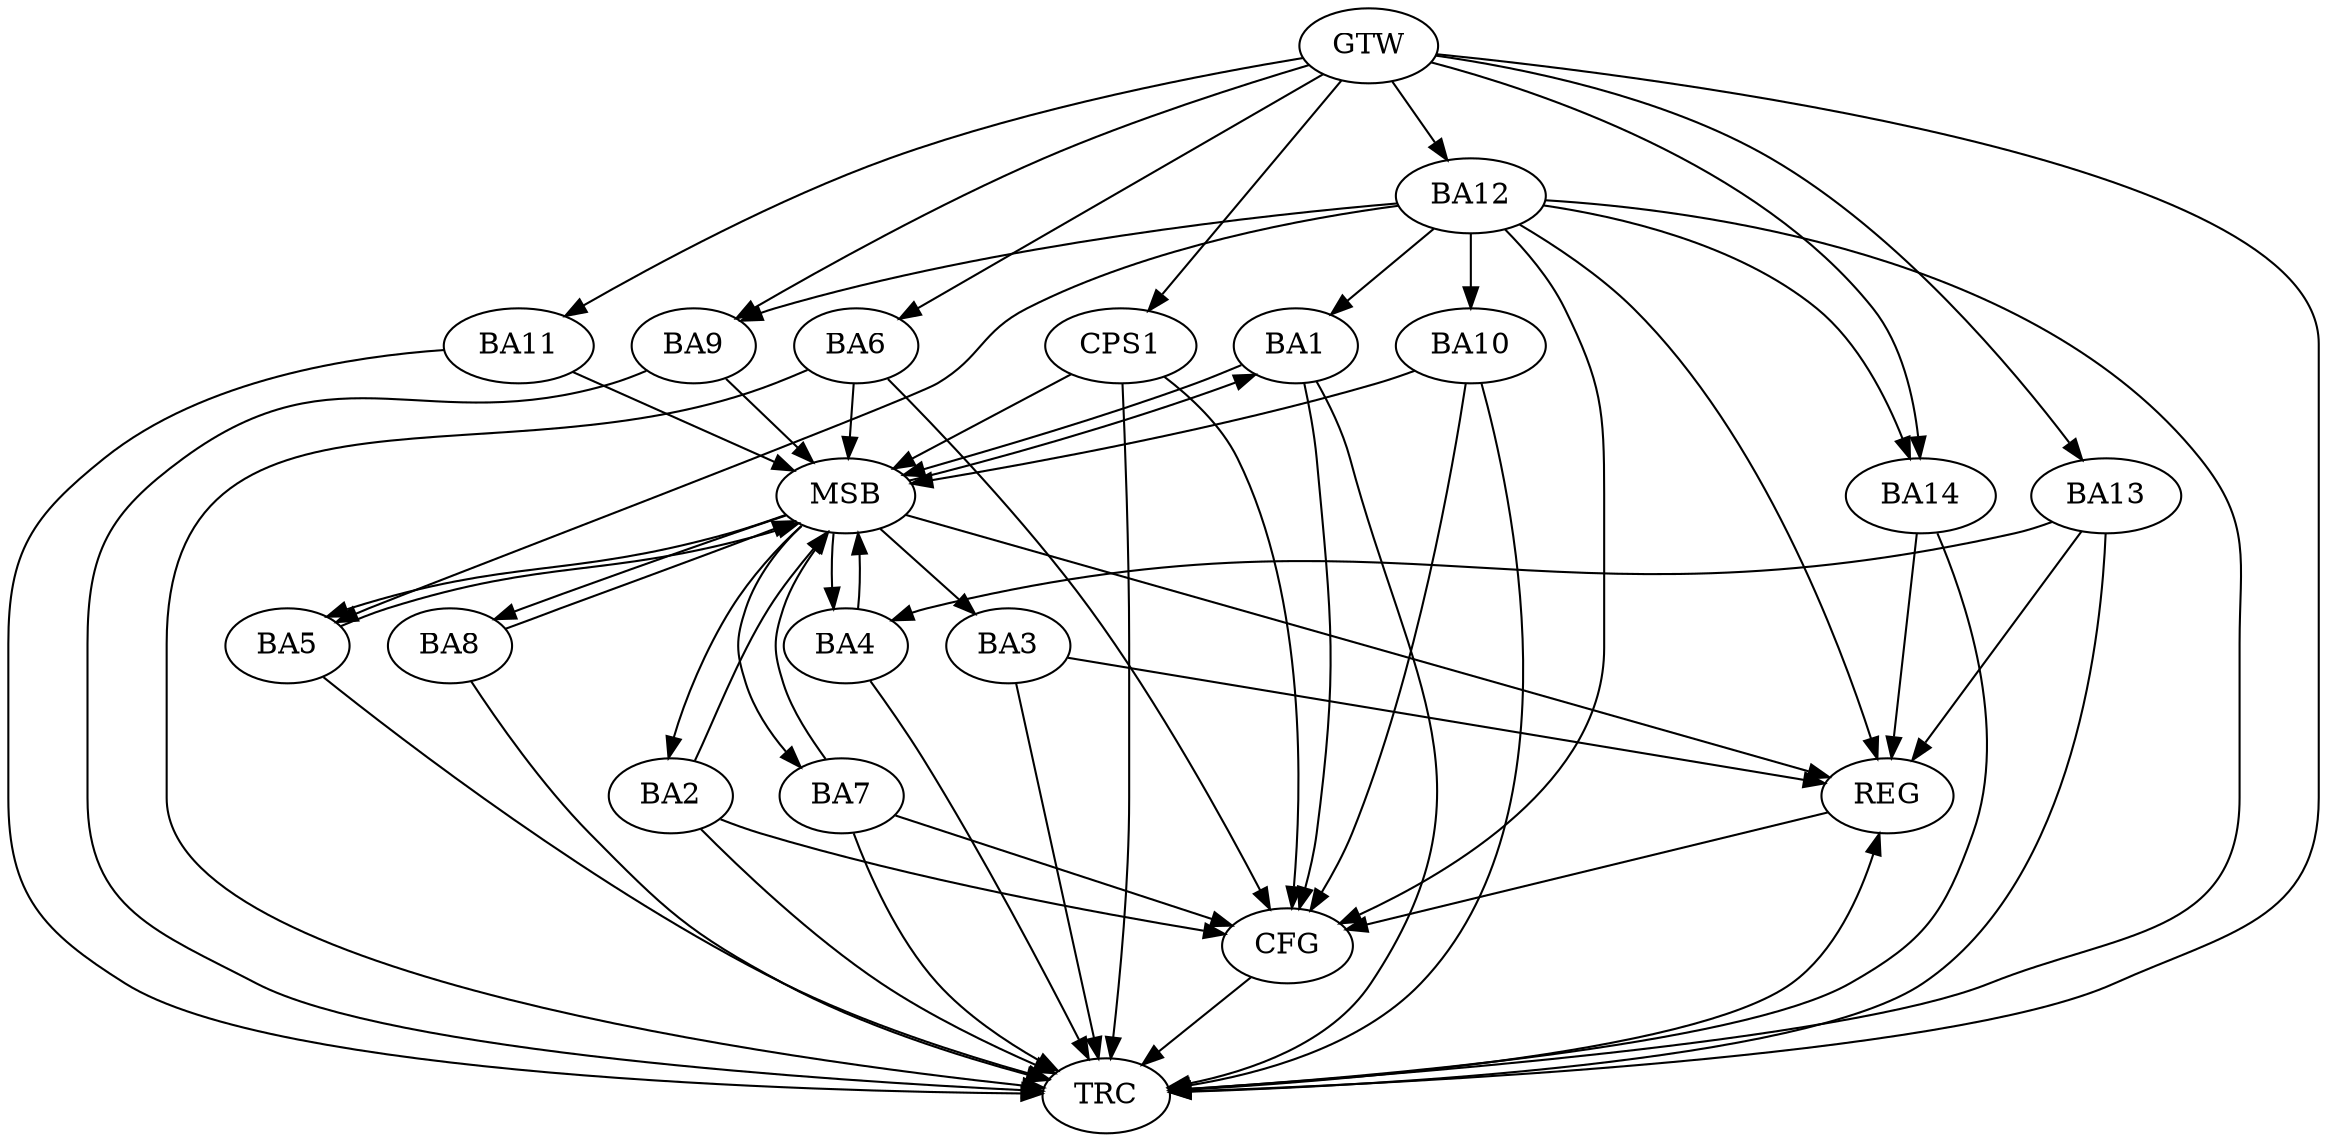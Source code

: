 strict digraph G {
  BA1 [ label="BA1" ];
  BA2 [ label="BA2" ];
  BA3 [ label="BA3" ];
  BA4 [ label="BA4" ];
  BA5 [ label="BA5" ];
  BA6 [ label="BA6" ];
  BA7 [ label="BA7" ];
  BA8 [ label="BA8" ];
  BA9 [ label="BA9" ];
  BA10 [ label="BA10" ];
  BA11 [ label="BA11" ];
  BA12 [ label="BA12" ];
  BA13 [ label="BA13" ];
  BA14 [ label="BA14" ];
  CPS1 [ label="CPS1" ];
  GTW [ label="GTW" ];
  REG [ label="REG" ];
  MSB [ label="MSB" ];
  CFG [ label="CFG" ];
  TRC [ label="TRC" ];
  BA12 -> BA10;
  BA13 -> BA4;
  GTW -> BA6;
  GTW -> BA9;
  GTW -> BA11;
  GTW -> BA12;
  GTW -> BA13;
  GTW -> BA14;
  GTW -> CPS1;
  BA3 -> REG;
  BA12 -> REG;
  BA13 -> REG;
  BA14 -> REG;
  BA1 -> MSB;
  MSB -> BA2;
  MSB -> REG;
  BA2 -> MSB;
  MSB -> BA1;
  BA4 -> MSB;
  BA5 -> MSB;
  MSB -> BA4;
  BA6 -> MSB;
  BA7 -> MSB;
  BA8 -> MSB;
  MSB -> BA7;
  BA9 -> MSB;
  MSB -> BA8;
  BA10 -> MSB;
  BA11 -> MSB;
  MSB -> BA3;
  CPS1 -> MSB;
  MSB -> BA5;
  CPS1 -> CFG;
  BA2 -> CFG;
  BA7 -> CFG;
  BA1 -> CFG;
  BA12 -> CFG;
  BA10 -> CFG;
  BA6 -> CFG;
  REG -> CFG;
  BA1 -> TRC;
  BA2 -> TRC;
  BA3 -> TRC;
  BA4 -> TRC;
  BA5 -> TRC;
  BA6 -> TRC;
  BA7 -> TRC;
  BA8 -> TRC;
  BA9 -> TRC;
  BA10 -> TRC;
  BA11 -> TRC;
  BA12 -> TRC;
  BA13 -> TRC;
  BA14 -> TRC;
  CPS1 -> TRC;
  GTW -> TRC;
  CFG -> TRC;
  TRC -> REG;
  BA12 -> BA1;
  BA12 -> BA5;
  BA12 -> BA14;
  BA12 -> BA9;
}
